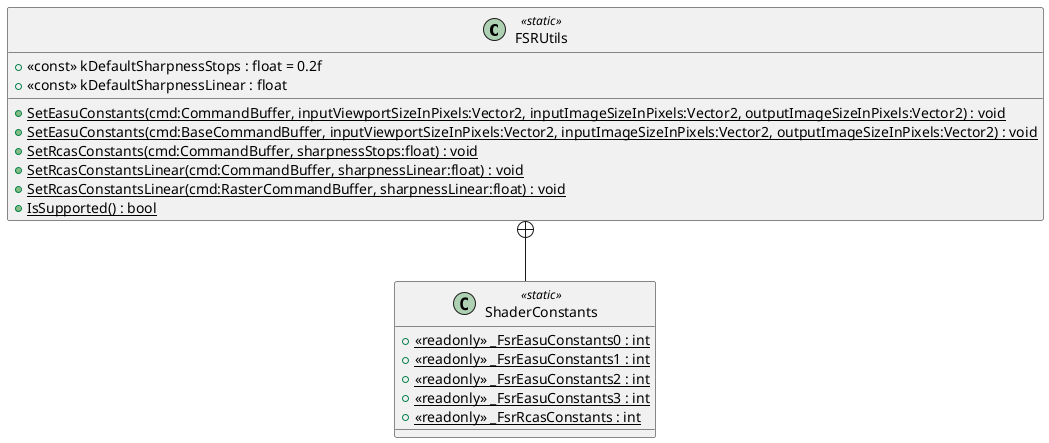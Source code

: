 @startuml
class FSRUtils <<static>> {
    + {static} SetEasuConstants(cmd:CommandBuffer, inputViewportSizeInPixels:Vector2, inputImageSizeInPixels:Vector2, outputImageSizeInPixels:Vector2) : void
    + {static} SetEasuConstants(cmd:BaseCommandBuffer, inputViewportSizeInPixels:Vector2, inputImageSizeInPixels:Vector2, outputImageSizeInPixels:Vector2) : void
    + <<const>> kDefaultSharpnessStops : float = 0.2f
    + <<const>> kDefaultSharpnessLinear : float
    + {static} SetRcasConstants(cmd:CommandBuffer, sharpnessStops:float) : void
    + {static} SetRcasConstantsLinear(cmd:CommandBuffer, sharpnessLinear:float) : void
    + {static} SetRcasConstantsLinear(cmd:RasterCommandBuffer, sharpnessLinear:float) : void
    + {static} IsSupported() : bool
}
class ShaderConstants <<static>> {
    + {static} <<readonly>> _FsrEasuConstants0 : int
    + {static} <<readonly>> _FsrEasuConstants1 : int
    + {static} <<readonly>> _FsrEasuConstants2 : int
    + {static} <<readonly>> _FsrEasuConstants3 : int
    + {static} <<readonly>> _FsrRcasConstants : int
}
FSRUtils +-- ShaderConstants
@enduml
